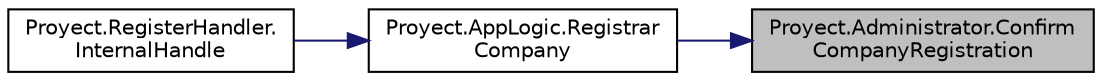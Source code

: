 digraph "Proyect.Administrator.ConfirmCompanyRegistration"
{
 // INTERACTIVE_SVG=YES
 // LATEX_PDF_SIZE
  edge [fontname="Helvetica",fontsize="10",labelfontname="Helvetica",labelfontsize="10"];
  node [fontname="Helvetica",fontsize="10",shape=record];
  rankdir="RL";
  Node1 [label="Proyect.Administrator.Confirm\lCompanyRegistration",height=0.2,width=0.4,color="black", fillcolor="grey75", style="filled", fontcolor="black",tooltip="Metodo que crea una compania si la misma ingreso un token correcto (Utiliza Creator)."];
  Node1 -> Node2 [dir="back",color="midnightblue",fontsize="10",style="solid",fontname="Helvetica"];
  Node2 [label="Proyect.AppLogic.Registrar\lCompany",height=0.2,width=0.4,color="black", fillcolor="white", style="filled",URL="$classProyect_1_1AppLogic.html#a2f4407a2350a5914d3ca40b5652aba07",tooltip="Registra a una compania"];
  Node2 -> Node3 [dir="back",color="midnightblue",fontsize="10",style="solid",fontname="Helvetica"];
  Node3 [label="Proyect.RegisterHandler.\lInternalHandle",height=0.2,width=0.4,color="black", fillcolor="white", style="filled",URL="$classProyect_1_1RegisterHandler.html#affa8f3bd4e3891f6294e1b0459002c93",tooltip="Procesa el mensaje \"/registrar\" y retorna true; retorna false en caso contrario."];
}
